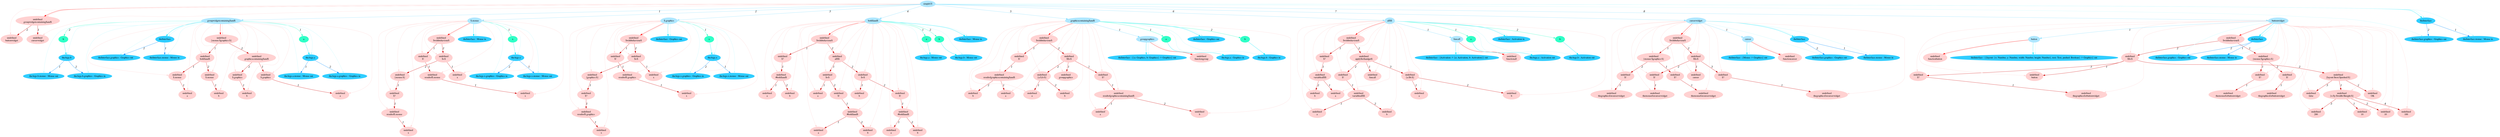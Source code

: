 digraph g{node_16589 [shape="ellipse", style="filled", color="#ffd1d1", fontname="Times", label="undefined
{mouse:$graphics:$}" ]
node_16591 [shape="ellipse", style="filled", color="#ffd1d1", fontname="Times", label="undefined
both$and$" ]
node_16593 [shape="ellipse", style="filled", color="#ffd1d1", fontname="Times", label="undefined
$.mouse" ]
node_16595 [shape="ellipse", style="filled", color="#ffd1d1", fontname="Times", label="undefined
a" ]
node_16598 [shape="ellipse", style="filled", color="#ffd1d1", fontname="Times", label="undefined
$.mouse" ]
node_16600 [shape="ellipse", style="filled", color="#ffd1d1", fontname="Times", label="undefined
b" ]
node_16605 [shape="ellipse", style="filled", color="#ffd1d1", fontname="Times", label="undefined
graphicscontaining$and$" ]
node_16607 [shape="ellipse", style="filled", color="#ffd1d1", fontname="Times", label="undefined
$.graphics" ]
node_16609 [shape="ellipse", style="filled", color="#ffd1d1", fontname="Times", label="undefined
a" ]
node_16612 [shape="ellipse", style="filled", color="#ffd1d1", fontname="Times", label="undefined
$.graphics" ]
node_16614 [shape="ellipse", style="filled", color="#ffd1d1", fontname="Times", label="undefined
b" ]
node_16637 [shape="ellipse", style="filled", color="#ffd1d1", fontname="Times", label="undefined
$withbehaviour$" ]
node_16639 [shape="ellipse", style="filled", color="#ffd1d1", fontname="Times", label="undefined
$!" ]
node_16641 [shape="ellipse", style="filled", color="#ffd1d1", fontname="Times", label="undefined
resultof$.mouse" ]
node_16643 [shape="ellipse", style="filled", color="#ffd1d1", fontname="Times", label="undefined
x" ]
node_16647 [shape="ellipse", style="filled", color="#ffd1d1", fontname="Times", label="undefined
$=$" ]
node_16649 [shape="ellipse", style="filled", color="#ffd1d1", fontname="Times", label="undefined
x" ]
node_16651 [shape="ellipse", style="filled", color="#ffd1d1", fontname="Times", label="undefined
{mouse:$}" ]
node_16653 [shape="ellipse", style="filled", color="#ffd1d1", fontname="Times", label="undefined
$?" ]
node_16655 [shape="ellipse", style="filled", color="#ffd1d1", fontname="Times", label="undefined
resultof$.mouse" ]
node_16657 [shape="ellipse", style="filled", color="#ffd1d1", fontname="Times", label="undefined
x" ]
node_16682 [shape="ellipse", style="filled", color="#ffd1d1", fontname="Times", label="undefined
$withbehaviour$" ]
node_16684 [shape="ellipse", style="filled", color="#ffd1d1", fontname="Times", label="undefined
$!" ]
node_16686 [shape="ellipse", style="filled", color="#ffd1d1", fontname="Times", label="undefined
resultof$.graphics" ]
node_16688 [shape="ellipse", style="filled", color="#ffd1d1", fontname="Times", label="undefined
x" ]
node_16692 [shape="ellipse", style="filled", color="#ffd1d1", fontname="Times", label="undefined
$=$" ]
node_16694 [shape="ellipse", style="filled", color="#ffd1d1", fontname="Times", label="undefined
x" ]
node_16696 [shape="ellipse", style="filled", color="#ffd1d1", fontname="Times", label="undefined
{graphics:$}" ]
node_16698 [shape="ellipse", style="filled", color="#ffd1d1", fontname="Times", label="undefined
$?" ]
node_16700 [shape="ellipse", style="filled", color="#ffd1d1", fontname="Times", label="undefined
resultof$.graphics" ]
node_16702 [shape="ellipse", style="filled", color="#ffd1d1", fontname="Times", label="undefined
x" ]
node_16726 [shape="ellipse", style="filled", color="#ffd1d1", fontname="Times", label="undefined
$withbehaviour$" ]
node_16728 [shape="ellipse", style="filled", color="#ffd1d1", fontname="Times", label="undefined
$?" ]
node_16730 [shape="ellipse", style="filled", color="#ffd1d1", fontname="Times", label="undefined
#both$and$" ]
node_16732 [shape="ellipse", style="filled", color="#ffd1d1", fontname="Times", label="undefined
a" ]
node_16734 [shape="ellipse", style="filled", color="#ffd1d1", fontname="Times", label="undefined
b" ]
node_16739 [shape="ellipse", style="filled", color="#ffd1d1", fontname="Times", label="undefined
all$$" ]
node_16741 [shape="ellipse", style="filled", color="#ffd1d1", fontname="Times", label="undefined
$=$" ]
node_16743 [shape="ellipse", style="filled", color="#ffd1d1", fontname="Times", label="undefined
a" ]
node_16745 [shape="ellipse", style="filled", color="#ffd1d1", fontname="Times", label="undefined
$!" ]
node_16747 [shape="ellipse", style="filled", color="#ffd1d1", fontname="Times", label="undefined
#both$and$" ]
node_16749 [shape="ellipse", style="filled", color="#ffd1d1", fontname="Times", label="undefined
a" ]
node_16751 [shape="ellipse", style="filled", color="#ffd1d1", fontname="Times", label="undefined
b" ]
node_16758 [shape="ellipse", style="filled", color="#ffd1d1", fontname="Times", label="undefined
$=$" ]
node_16760 [shape="ellipse", style="filled", color="#ffd1d1", fontname="Times", label="undefined
b" ]
node_16762 [shape="ellipse", style="filled", color="#ffd1d1", fontname="Times", label="undefined
$!" ]
node_16764 [shape="ellipse", style="filled", color="#ffd1d1", fontname="Times", label="undefined
#both$and$" ]
node_16766 [shape="ellipse", style="filled", color="#ffd1d1", fontname="Times", label="undefined
a" ]
node_16768 [shape="ellipse", style="filled", color="#ffd1d1", fontname="Times", label="undefined
b" ]
node_16785 [shape="ellipse", style="filled", color="#ffd1d1", fontname="Times", label="undefined
functiongroup" ]
node_16802 [shape="ellipse", style="filled", color="#ffd1d1", fontname="Times", label="undefined
$withbehaviour$" ]
node_16804 [shape="ellipse", style="filled", color="#ffd1d1", fontname="Times", label="undefined
$!" ]
node_16806 [shape="ellipse", style="filled", color="#ffd1d1", fontname="Times", label="undefined
resultofgraphicscontaining$and$" ]
node_16808 [shape="ellipse", style="filled", color="#ffd1d1", fontname="Times", label="undefined
a" ]
node_16810 [shape="ellipse", style="filled", color="#ffd1d1", fontname="Times", label="undefined
b" ]
node_16815 [shape="ellipse", style="filled", color="#ffd1d1", fontname="Times", label="undefined
$$=$" ]
node_16817 [shape="ellipse", style="filled", color="#ffd1d1", fontname="Times", label="undefined
groupgraphics" ]
node_16819 [shape="ellipse", style="filled", color="#ffd1d1", fontname="Times", label="undefined
{a:$,b:$}" ]
node_16821 [shape="ellipse", style="filled", color="#ffd1d1", fontname="Times", label="undefined
a" ]
node_16823 [shape="ellipse", style="filled", color="#ffd1d1", fontname="Times", label="undefined
b" ]
node_16827 [shape="ellipse", style="filled", color="#ffd1d1", fontname="Times", label="undefined
$?" ]
node_16829 [shape="ellipse", style="filled", color="#ffd1d1", fontname="Times", label="undefined
resultofgraphicscontaining$and$" ]
node_16831 [shape="ellipse", style="filled", color="#ffd1d1", fontname="Times", label="undefined
a" ]
node_16833 [shape="ellipse", style="filled", color="#ffd1d1", fontname="Times", label="undefined
b" ]
node_16849 [shape="ellipse", style="filled", color="#ffd1d1", fontname="Times", label="undefined
functionall" ]
node_16866 [shape="ellipse", style="filled", color="#ffd1d1", fontname="Times", label="undefined
$withbehaviour$" ]
node_16868 [shape="ellipse", style="filled", color="#ffd1d1", fontname="Times", label="undefined
$?" ]
node_16870 [shape="ellipse", style="filled", color="#ffd1d1", fontname="Times", label="undefined
variableall$$" ]
node_16872 [shape="ellipse", style="filled", color="#ffd1d1", fontname="Times", label="undefined
a" ]
node_16874 [shape="ellipse", style="filled", color="#ffd1d1", fontname="Times", label="undefined
b" ]
node_16879 [shape="ellipse", style="filled", color="#ffd1d1", fontname="Times", label="undefined
apply$to$andget$" ]
node_16881 [shape="ellipse", style="filled", color="#ffd1d1", fontname="Times", label="undefined
funcall" ]
node_16883 [shape="ellipse", style="filled", color="#ffd1d1", fontname="Times", label="undefined
$!" ]
node_16885 [shape="ellipse", style="filled", color="#ffd1d1", fontname="Times", label="undefined
variableall$$" ]
node_16887 [shape="ellipse", style="filled", color="#ffd1d1", fontname="Times", label="undefined
a" ]
node_16889 [shape="ellipse", style="filled", color="#ffd1d1", fontname="Times", label="undefined
b" ]
node_16894 [shape="ellipse", style="filled", color="#ffd1d1", fontname="Times", label="undefined
{a:$b:$}" ]
node_16896 [shape="ellipse", style="filled", color="#ffd1d1", fontname="Times", label="undefined
a" ]
node_16898 [shape="ellipse", style="filled", color="#ffd1d1", fontname="Times", label="undefined
b" ]
node_16913 [shape="ellipse", style="filled", color="#ffd1d1", fontname="Times", label="undefined
functioncursor" ]
node_16926 [shape="ellipse", style="filled", color="#ffd1d1", fontname="Times", label="undefined
$withbehaviour$" ]
node_16928 [shape="ellipse", style="filled", color="#ffd1d1", fontname="Times", label="undefined
{mouse:$graphics:$}" ]
node_16930 [shape="ellipse", style="filled", color="#ffd1d1", fontname="Times", label="undefined
$?" ]
node_16932 [shape="ellipse", style="filled", color="#ffd1d1", fontname="Times", label="undefined
themouseforcursorwidget" ]
node_16935 [shape="ellipse", style="filled", color="#ffd1d1", fontname="Times", label="undefined
$!" ]
node_16937 [shape="ellipse", style="filled", color="#ffd1d1", fontname="Times", label="undefined
thegraphicsforcursorwidget" ]
node_16942 [shape="ellipse", style="filled", color="#ffd1d1", fontname="Times", label="undefined
$$=$" ]
node_16944 [shape="ellipse", style="filled", color="#ffd1d1", fontname="Times", label="undefined
cursor" ]
node_16946 [shape="ellipse", style="filled", color="#ffd1d1", fontname="Times", label="undefined
$!" ]
node_16948 [shape="ellipse", style="filled", color="#ffd1d1", fontname="Times", label="undefined
themouseforcursorwidget" ]
node_16951 [shape="ellipse", style="filled", color="#ffd1d1", fontname="Times", label="undefined
$?" ]
node_16953 [shape="ellipse", style="filled", color="#ffd1d1", fontname="Times", label="undefined
thegraphicsforcursorwidget" ]
node_16967 [shape="ellipse", style="filled", color="#ffd1d1", fontname="Times", label="undefined
functionbutton" ]
node_16980 [shape="ellipse", style="filled", color="#ffd1d1", fontname="Times", label="undefined
$withbehaviour$" ]
node_16982 [shape="ellipse", style="filled", color="#ffd1d1", fontname="Times", label="undefined
{mouse:$graphics:$}" ]
node_16984 [shape="ellipse", style="filled", color="#ffd1d1", fontname="Times", label="undefined
$?" ]
node_16986 [shape="ellipse", style="filled", color="#ffd1d1", fontname="Times", label="undefined
themouseforbuttonwidget" ]
node_16989 [shape="ellipse", style="filled", color="#ffd1d1", fontname="Times", label="undefined
$!" ]
node_16991 [shape="ellipse", style="filled", color="#ffd1d1", fontname="Times", label="undefined
thegraphicsforbuttonwidget" ]
node_16996 [shape="ellipse", style="filled", color="#ffd1d1", fontname="Times", label="undefined
$$=$" ]
node_16998 [shape="ellipse", style="filled", color="#ffd1d1", fontname="Times", label="undefined
button" ]
node_17000 [shape="ellipse", style="filled", color="#ffd1d1", fontname="Times", label="undefined
{layout:$text:$pushed:$}" ]
node_17002 [shape="ellipse", style="filled", color="#ffd1d1", fontname="Times", label="undefined
{x:$y:$width:$height:$}" ]
node_17004 [shape="ellipse", style="filled", color="#ffd1d1", fontname="Times", label="undefined
10" ]
node_17006 [shape="ellipse", style="filled", color="#ffd1d1", fontname="Times", label="undefined
10" ]
node_17008 [shape="ellipse", style="filled", color="#ffd1d1", fontname="Times", label="undefined
200" ]
node_17010 [shape="ellipse", style="filled", color="#ffd1d1", fontname="Times", label="undefined
100" ]
node_17016 [shape="ellipse", style="filled", color="#ffd1d1", fontname="Times", label="undefined
OK" ]
node_17018 [shape="ellipse", style="filled", color="#ffd1d1", fontname="Times", label="undefined
false" ]
node_17023 [shape="ellipse", style="filled", color="#ffd1d1", fontname="Times", label="undefined
$?" ]
node_17025 [shape="ellipse", style="filled", color="#ffd1d1", fontname="Times", label="undefined
thegraphicsforbuttonwidget" ]
node_17051 [shape="ellipse", style="filled", color="#ffd1d1", fontname="Times", label="undefined
groupwidgetcontaining$and$" ]
node_17053 [shape="ellipse", style="filled", color="#ffd1d1", fontname="Times", label="undefined
cursorwidget" ]
node_17055 [shape="ellipse", style="filled", color="#ffd1d1", fontname="Times", label="undefined
buttonwidget" ]
node_16556 [shape="ellipse", style="filled", color="#afe7ff", fontname="Times", label="simpleUI" ]
node_16557 [shape="ellipse", style="filled", color="#afe7ff", fontname="Times", label="groupwidgetcontaining$and$" ]
node_16622 [shape="ellipse", style="filled", color="#afe7ff", fontname="Times", label="$.mouse" ]
node_16667 [shape="ellipse", style="filled", color="#afe7ff", fontname="Times", label="$.graphics" ]
node_16712 [shape="ellipse", style="filled", color="#afe7ff", fontname="Times", label="both$and$" ]
node_16780 [shape="ellipse", style="filled", color="#afe7ff", fontname="Times", label="graphicscontaining$and$" ]
node_16781 [shape="ellipse", style="filled", color="#afe7ff", fontname="Times", label="groupgraphics" ]
node_16844 [shape="ellipse", style="filled", color="#afe7ff", fontname="Times", label="all$$" ]
node_16845 [shape="ellipse", style="filled", color="#afe7ff", fontname="Times", label="funcall" ]
node_16908 [shape="ellipse", style="filled", color="#afe7ff", fontname="Times", label="cursorwidget" ]
node_16909 [shape="ellipse", style="filled", color="#afe7ff", fontname="Times", label="cursor" ]
node_16962 [shape="ellipse", style="filled", color="#afe7ff", fontname="Times", label="buttonwidget" ]
node_16963 [shape="ellipse", style="filled", color="#afe7ff", fontname="Times", label="button" ]
node_16558 [shape="ellipse", style="filled", color="#2fffc7", fontname="Times", label="a" ]
node_16568 [shape="ellipse", style="filled", color="#2fffc7", fontname="Times", label="b" ]
node_16623 [shape="ellipse", style="filled", color="#2fffc7", fontname="Times", label="x" ]
node_16668 [shape="ellipse", style="filled", color="#2fffc7", fontname="Times", label="x" ]
node_16713 [shape="ellipse", style="filled", color="#2fffc7", fontname="Times", label="a" ]
node_16717 [shape="ellipse", style="filled", color="#2fffc7", fontname="Times", label="b" ]
node_16789 [shape="ellipse", style="filled", color="#2fffc7", fontname="Times", label="a" ]
node_16793 [shape="ellipse", style="filled", color="#2fffc7", fontname="Times", label="b" ]
node_16853 [shape="ellipse", style="filled", color="#2fffc7", fontname="Times", label="a" ]
node_16857 [shape="ellipse", style="filled", color="#2fffc7", fontname="Times", label="b" ]
node_16559 [shape="ellipse", style="filled", color="#2fcdff", fontname="Times", label="theArgs.a" ]
node_16560 [shape="ellipse", style="filled", color="#2fcdff", fontname="Times", label="theArgs.a.mouse : Mouse out" ]
node_16562 [shape="ellipse", style="filled", color="#2fcdff", fontname="Times", label="theArgs.a.graphics : Graphics in" ]
node_16569 [shape="ellipse", style="filled", color="#2fcdff", fontname="Times", label="theArgs.b" ]
node_16570 [shape="ellipse", style="filled", color="#2fcdff", fontname="Times", label="theArgs.b.mouse : Mouse out" ]
node_16572 [shape="ellipse", style="filled", color="#2fcdff", fontname="Times", label="theArgs.b.graphics : Graphics in" ]
node_16580 [shape="ellipse", style="filled", color="#2fcdff", fontname="Times", label="theInterface" ]
node_16581 [shape="ellipse", style="filled", color="#2fcdff", fontname="Times", label="theInterface.mouse : Mouse in" ]
node_16583 [shape="ellipse", style="filled", color="#2fcdff", fontname="Times", label="theInterface.graphics : Graphics out" ]
node_16624 [shape="ellipse", style="filled", color="#2fcdff", fontname="Times", label="theArgs.x" ]
node_16625 [shape="ellipse", style="filled", color="#2fcdff", fontname="Times", label="theArgs.x.mouse : Mouse out" ]
node_16627 [shape="ellipse", style="filled", color="#2fcdff", fontname="Times", label="theArgs.x.graphics : Graphics in" ]
node_16634 [shape="ellipse", style="filled", color="#2fcdff", fontname="Times", label="theInterface : Mouse in" ]
node_16669 [shape="ellipse", style="filled", color="#2fcdff", fontname="Times", label="theArgs.x" ]
node_16670 [shape="ellipse", style="filled", color="#2fcdff", fontname="Times", label="theArgs.x.mouse : Mouse out" ]
node_16672 [shape="ellipse", style="filled", color="#2fcdff", fontname="Times", label="theArgs.x.graphics : Graphics in" ]
node_16679 [shape="ellipse", style="filled", color="#2fcdff", fontname="Times", label="theInterface : Graphics out" ]
node_16714 [shape="ellipse", style="filled", color="#2fcdff", fontname="Times", label="theArgs.a : Mouse out" ]
node_16718 [shape="ellipse", style="filled", color="#2fcdff", fontname="Times", label="theArgs.b : Mouse out" ]
node_16723 [shape="ellipse", style="filled", color="#2fcdff", fontname="Times", label="theInterface : Mouse in" ]
node_16782 [shape="ellipse", style="filled", color="#2fcdff", fontname="Times", label="theInterface : {{a: Graphics, b: Graphics} -> Graphics} out" ]
node_16790 [shape="ellipse", style="filled", color="#2fcdff", fontname="Times", label="theArgs.a : Graphics in" ]
node_16794 [shape="ellipse", style="filled", color="#2fcdff", fontname="Times", label="theArgs.b : Graphics in" ]
node_16799 [shape="ellipse", style="filled", color="#2fcdff", fontname="Times", label="theInterface : Graphics out" ]
node_16846 [shape="ellipse", style="filled", color="#2fcdff", fontname="Times", label="theInterface : {Activation -> {a: Activation, b: Activation}} out" ]
node_16854 [shape="ellipse", style="filled", color="#2fcdff", fontname="Times", label="theArgs.a : Activation out" ]
node_16858 [shape="ellipse", style="filled", color="#2fcdff", fontname="Times", label="theArgs.b : Activation out" ]
node_16863 [shape="ellipse", style="filled", color="#2fcdff", fontname="Times", label="theInterface : Activation in" ]
node_16910 [shape="ellipse", style="filled", color="#2fcdff", fontname="Times", label="theInterface : {Mouse -> Graphics} out" ]
node_16917 [shape="ellipse", style="filled", color="#2fcdff", fontname="Times", label="theInterface" ]
node_16918 [shape="ellipse", style="filled", color="#2fcdff", fontname="Times", label="theInterface.mouse : Mouse in" ]
node_16920 [shape="ellipse", style="filled", color="#2fcdff", fontname="Times", label="theInterface.graphics : Graphics out" ]
node_16964 [shape="ellipse", style="filled", color="#2fcdff", fontname="Times", label="theInterface : {{layout: {x: Number, y: Number, width: Number, height: Number}, text: Text, pushed: Boolean} -> Graphics} out" ]
node_16971 [shape="ellipse", style="filled", color="#2fcdff", fontname="Times", label="theInterface" ]
node_16972 [shape="ellipse", style="filled", color="#2fcdff", fontname="Times", label="theInterface.mouse : Mouse in" ]
node_16974 [shape="ellipse", style="filled", color="#2fcdff", fontname="Times", label="theInterface.graphics : Graphics out" ]
node_17042 [shape="ellipse", style="filled", color="#2fcdff", fontname="Times", label="theInterface" ]
node_17043 [shape="ellipse", style="filled", color="#2fcdff", fontname="Times", label="theInterface.mouse : Mouse in" ]
node_17045 [shape="ellipse", style="filled", color="#2fcdff", fontname="Times", label="theInterface.graphics : Graphics out" ]
node_16593 -> node_16595 [dir=forward, arrowHead=normal, fontname="Times-Italic", arrowsize=1, color="#d00000", label="1",  headlabel="", taillabel="" ]
node_16598 -> node_16600 [dir=forward, arrowHead=normal, fontname="Times-Italic", arrowsize=1, color="#d00000", label="1",  headlabel="", taillabel="" ]
node_16591 -> node_16593 [dir=forward, arrowHead=normal, fontname="Times-Italic", arrowsize=1, color="#d00000", label="1",  headlabel="", taillabel="" ]
node_16591 -> node_16598 [dir=forward, arrowHead=normal, fontname="Times-Italic", arrowsize=1, color="#d00000", label="2",  headlabel="", taillabel="" ]
node_16607 -> node_16609 [dir=forward, arrowHead=normal, fontname="Times-Italic", arrowsize=1, color="#d00000", label="1",  headlabel="", taillabel="" ]
node_16612 -> node_16614 [dir=forward, arrowHead=normal, fontname="Times-Italic", arrowsize=1, color="#d00000", label="1",  headlabel="", taillabel="" ]
node_16605 -> node_16607 [dir=forward, arrowHead=normal, fontname="Times-Italic", arrowsize=1, color="#d00000", label="1",  headlabel="", taillabel="" ]
node_16605 -> node_16612 [dir=forward, arrowHead=normal, fontname="Times-Italic", arrowsize=1, color="#d00000", label="2",  headlabel="", taillabel="" ]
node_16589 -> node_16591 [dir=forward, arrowHead=normal, fontname="Times-Italic", arrowsize=1, color="#d00000", label="1",  headlabel="", taillabel="" ]
node_16589 -> node_16605 [dir=forward, arrowHead=normal, fontname="Times-Italic", arrowsize=1, color="#d00000", label="2",  headlabel="", taillabel="" ]
node_16641 -> node_16643 [dir=forward, arrowHead=normal, fontname="Times-Italic", arrowsize=1, color="#d00000", label="1",  headlabel="", taillabel="" ]
node_16639 -> node_16641 [dir=forward, arrowHead=normal, fontname="Times-Italic", arrowsize=1, color="#d00000", label="1",  headlabel="", taillabel="" ]
node_16655 -> node_16657 [dir=forward, arrowHead=normal, fontname="Times-Italic", arrowsize=1, color="#d00000", label="1",  headlabel="", taillabel="" ]
node_16653 -> node_16655 [dir=forward, arrowHead=normal, fontname="Times-Italic", arrowsize=1, color="#d00000", label="1",  headlabel="", taillabel="" ]
node_16651 -> node_16653 [dir=forward, arrowHead=normal, fontname="Times-Italic", arrowsize=1, color="#d00000", label="1",  headlabel="", taillabel="" ]
node_16647 -> node_16649 [dir=forward, arrowHead=normal, fontname="Times-Italic", arrowsize=1, color="#d00000", label="1",  headlabel="", taillabel="" ]
node_16647 -> node_16651 [dir=forward, arrowHead=normal, fontname="Times-Italic", arrowsize=1, color="#d00000", label="2",  headlabel="", taillabel="" ]
node_16637 -> node_16639 [dir=forward, arrowHead=normal, fontname="Times-Italic", arrowsize=1, color="#d00000", label="1",  headlabel="", taillabel="" ]
node_16637 -> node_16647 [dir=forward, arrowHead=normal, fontname="Times-Italic", arrowsize=1, color="#d00000", label="2",  headlabel="", taillabel="" ]
node_16686 -> node_16688 [dir=forward, arrowHead=normal, fontname="Times-Italic", arrowsize=1, color="#d00000", label="1",  headlabel="", taillabel="" ]
node_16684 -> node_16686 [dir=forward, arrowHead=normal, fontname="Times-Italic", arrowsize=1, color="#d00000", label="1",  headlabel="", taillabel="" ]
node_16700 -> node_16702 [dir=forward, arrowHead=normal, fontname="Times-Italic", arrowsize=1, color="#d00000", label="1",  headlabel="", taillabel="" ]
node_16698 -> node_16700 [dir=forward, arrowHead=normal, fontname="Times-Italic", arrowsize=1, color="#d00000", label="1",  headlabel="", taillabel="" ]
node_16696 -> node_16698 [dir=forward, arrowHead=normal, fontname="Times-Italic", arrowsize=1, color="#d00000", label="1",  headlabel="", taillabel="" ]
node_16692 -> node_16694 [dir=forward, arrowHead=normal, fontname="Times-Italic", arrowsize=1, color="#d00000", label="1",  headlabel="", taillabel="" ]
node_16692 -> node_16696 [dir=forward, arrowHead=normal, fontname="Times-Italic", arrowsize=1, color="#d00000", label="2",  headlabel="", taillabel="" ]
node_16682 -> node_16684 [dir=forward, arrowHead=normal, fontname="Times-Italic", arrowsize=1, color="#d00000", label="1",  headlabel="", taillabel="" ]
node_16682 -> node_16692 [dir=forward, arrowHead=normal, fontname="Times-Italic", arrowsize=1, color="#d00000", label="2",  headlabel="", taillabel="" ]
node_16730 -> node_16732 [dir=forward, arrowHead=normal, fontname="Times-Italic", arrowsize=1, color="#d00000", label="1",  headlabel="", taillabel="" ]
node_16730 -> node_16734 [dir=forward, arrowHead=normal, fontname="Times-Italic", arrowsize=1, color="#d00000", label="2",  headlabel="", taillabel="" ]
node_16728 -> node_16730 [dir=forward, arrowHead=normal, fontname="Times-Italic", arrowsize=1, color="#d00000", label="1",  headlabel="", taillabel="" ]
node_16747 -> node_16749 [dir=forward, arrowHead=normal, fontname="Times-Italic", arrowsize=1, color="#d00000", label="1",  headlabel="", taillabel="" ]
node_16747 -> node_16751 [dir=forward, arrowHead=normal, fontname="Times-Italic", arrowsize=1, color="#d00000", label="2",  headlabel="", taillabel="" ]
node_16745 -> node_16747 [dir=forward, arrowHead=normal, fontname="Times-Italic", arrowsize=1, color="#d00000", label="1",  headlabel="", taillabel="" ]
node_16741 -> node_16743 [dir=forward, arrowHead=normal, fontname="Times-Italic", arrowsize=1, color="#d00000", label="1",  headlabel="", taillabel="" ]
node_16741 -> node_16745 [dir=forward, arrowHead=normal, fontname="Times-Italic", arrowsize=1, color="#d00000", label="2",  headlabel="", taillabel="" ]
node_16764 -> node_16766 [dir=forward, arrowHead=normal, fontname="Times-Italic", arrowsize=1, color="#d00000", label="1",  headlabel="", taillabel="" ]
node_16764 -> node_16768 [dir=forward, arrowHead=normal, fontname="Times-Italic", arrowsize=1, color="#d00000", label="2",  headlabel="", taillabel="" ]
node_16762 -> node_16764 [dir=forward, arrowHead=normal, fontname="Times-Italic", arrowsize=1, color="#d00000", label="1",  headlabel="", taillabel="" ]
node_16758 -> node_16760 [dir=forward, arrowHead=normal, fontname="Times-Italic", arrowsize=1, color="#d00000", label="1",  headlabel="", taillabel="" ]
node_16758 -> node_16762 [dir=forward, arrowHead=normal, fontname="Times-Italic", arrowsize=1, color="#d00000", label="2",  headlabel="", taillabel="" ]
node_16739 -> node_16741 [dir=forward, arrowHead=normal, fontname="Times-Italic", arrowsize=1, color="#d00000", label="1",  headlabel="", taillabel="" ]
node_16739 -> node_16758 [dir=forward, arrowHead=normal, fontname="Times-Italic", arrowsize=1, color="#d00000", label="2",  headlabel="", taillabel="" ]
node_16726 -> node_16728 [dir=forward, arrowHead=normal, fontname="Times-Italic", arrowsize=1, color="#d00000", label="1",  headlabel="", taillabel="" ]
node_16726 -> node_16739 [dir=forward, arrowHead=normal, fontname="Times-Italic", arrowsize=1, color="#d00000", label="2",  headlabel="", taillabel="" ]
node_16806 -> node_16808 [dir=forward, arrowHead=normal, fontname="Times-Italic", arrowsize=1, color="#d00000", label="1",  headlabel="", taillabel="" ]
node_16806 -> node_16810 [dir=forward, arrowHead=normal, fontname="Times-Italic", arrowsize=1, color="#d00000", label="2",  headlabel="", taillabel="" ]
node_16804 -> node_16806 [dir=forward, arrowHead=normal, fontname="Times-Italic", arrowsize=1, color="#d00000", label="1",  headlabel="", taillabel="" ]
node_16819 -> node_16821 [dir=forward, arrowHead=normal, fontname="Times-Italic", arrowsize=1, color="#d00000", label="1",  headlabel="", taillabel="" ]
node_16819 -> node_16823 [dir=forward, arrowHead=normal, fontname="Times-Italic", arrowsize=1, color="#d00000", label="2",  headlabel="", taillabel="" ]
node_16829 -> node_16831 [dir=forward, arrowHead=normal, fontname="Times-Italic", arrowsize=1, color="#d00000", label="1",  headlabel="", taillabel="" ]
node_16829 -> node_16833 [dir=forward, arrowHead=normal, fontname="Times-Italic", arrowsize=1, color="#d00000", label="2",  headlabel="", taillabel="" ]
node_16827 -> node_16829 [dir=forward, arrowHead=normal, fontname="Times-Italic", arrowsize=1, color="#d00000", label="1",  headlabel="", taillabel="" ]
node_16815 -> node_16817 [dir=forward, arrowHead=normal, fontname="Times-Italic", arrowsize=1, color="#d00000", label="1",  headlabel="", taillabel="" ]
node_16815 -> node_16819 [dir=forward, arrowHead=normal, fontname="Times-Italic", arrowsize=1, color="#d00000", label="2",  headlabel="", taillabel="" ]
node_16815 -> node_16827 [dir=forward, arrowHead=normal, fontname="Times-Italic", arrowsize=1, color="#d00000", label="3",  headlabel="", taillabel="" ]
node_16802 -> node_16804 [dir=forward, arrowHead=normal, fontname="Times-Italic", arrowsize=1, color="#d00000", label="1",  headlabel="", taillabel="" ]
node_16802 -> node_16815 [dir=forward, arrowHead=normal, fontname="Times-Italic", arrowsize=1, color="#d00000", label="2",  headlabel="", taillabel="" ]
node_16870 -> node_16872 [dir=forward, arrowHead=normal, fontname="Times-Italic", arrowsize=1, color="#d00000", label="1",  headlabel="", taillabel="" ]
node_16870 -> node_16874 [dir=forward, arrowHead=normal, fontname="Times-Italic", arrowsize=1, color="#d00000", label="2",  headlabel="", taillabel="" ]
node_16868 -> node_16870 [dir=forward, arrowHead=normal, fontname="Times-Italic", arrowsize=1, color="#d00000", label="1",  headlabel="", taillabel="" ]
node_16885 -> node_16887 [dir=forward, arrowHead=normal, fontname="Times-Italic", arrowsize=1, color="#d00000", label="1",  headlabel="", taillabel="" ]
node_16885 -> node_16889 [dir=forward, arrowHead=normal, fontname="Times-Italic", arrowsize=1, color="#d00000", label="2",  headlabel="", taillabel="" ]
node_16883 -> node_16885 [dir=forward, arrowHead=normal, fontname="Times-Italic", arrowsize=1, color="#d00000", label="1",  headlabel="", taillabel="" ]
node_16894 -> node_16896 [dir=forward, arrowHead=normal, fontname="Times-Italic", arrowsize=1, color="#d00000", label="1",  headlabel="", taillabel="" ]
node_16894 -> node_16898 [dir=forward, arrowHead=normal, fontname="Times-Italic", arrowsize=1, color="#d00000", label="2",  headlabel="", taillabel="" ]
node_16879 -> node_16881 [dir=forward, arrowHead=normal, fontname="Times-Italic", arrowsize=1, color="#d00000", label="1",  headlabel="", taillabel="" ]
node_16879 -> node_16883 [dir=forward, arrowHead=normal, fontname="Times-Italic", arrowsize=1, color="#d00000", label="2",  headlabel="", taillabel="" ]
node_16879 -> node_16894 [dir=forward, arrowHead=normal, fontname="Times-Italic", arrowsize=1, color="#d00000", label="3",  headlabel="", taillabel="" ]
node_16866 -> node_16868 [dir=forward, arrowHead=normal, fontname="Times-Italic", arrowsize=1, color="#d00000", label="1",  headlabel="", taillabel="" ]
node_16866 -> node_16879 [dir=forward, arrowHead=normal, fontname="Times-Italic", arrowsize=1, color="#d00000", label="2",  headlabel="", taillabel="" ]
node_16930 -> node_16932 [dir=forward, arrowHead=normal, fontname="Times-Italic", arrowsize=1, color="#d00000", label="1",  headlabel="", taillabel="" ]
node_16935 -> node_16937 [dir=forward, arrowHead=normal, fontname="Times-Italic", arrowsize=1, color="#d00000", label="1",  headlabel="", taillabel="" ]
node_16928 -> node_16930 [dir=forward, arrowHead=normal, fontname="Times-Italic", arrowsize=1, color="#d00000", label="1",  headlabel="", taillabel="" ]
node_16928 -> node_16935 [dir=forward, arrowHead=normal, fontname="Times-Italic", arrowsize=1, color="#d00000", label="2",  headlabel="", taillabel="" ]
node_16946 -> node_16948 [dir=forward, arrowHead=normal, fontname="Times-Italic", arrowsize=1, color="#d00000", label="1",  headlabel="", taillabel="" ]
node_16951 -> node_16953 [dir=forward, arrowHead=normal, fontname="Times-Italic", arrowsize=1, color="#d00000", label="1",  headlabel="", taillabel="" ]
node_16942 -> node_16944 [dir=forward, arrowHead=normal, fontname="Times-Italic", arrowsize=1, color="#d00000", label="1",  headlabel="", taillabel="" ]
node_16942 -> node_16946 [dir=forward, arrowHead=normal, fontname="Times-Italic", arrowsize=1, color="#d00000", label="2",  headlabel="", taillabel="" ]
node_16942 -> node_16951 [dir=forward, arrowHead=normal, fontname="Times-Italic", arrowsize=1, color="#d00000", label="3",  headlabel="", taillabel="" ]
node_16926 -> node_16928 [dir=forward, arrowHead=normal, fontname="Times-Italic", arrowsize=1, color="#d00000", label="1",  headlabel="", taillabel="" ]
node_16926 -> node_16942 [dir=forward, arrowHead=normal, fontname="Times-Italic", arrowsize=1, color="#d00000", label="2",  headlabel="", taillabel="" ]
node_16984 -> node_16986 [dir=forward, arrowHead=normal, fontname="Times-Italic", arrowsize=1, color="#d00000", label="1",  headlabel="", taillabel="" ]
node_16989 -> node_16991 [dir=forward, arrowHead=normal, fontname="Times-Italic", arrowsize=1, color="#d00000", label="1",  headlabel="", taillabel="" ]
node_16982 -> node_16984 [dir=forward, arrowHead=normal, fontname="Times-Italic", arrowsize=1, color="#d00000", label="1",  headlabel="", taillabel="" ]
node_16982 -> node_16989 [dir=forward, arrowHead=normal, fontname="Times-Italic", arrowsize=1, color="#d00000", label="2",  headlabel="", taillabel="" ]
node_17002 -> node_17004 [dir=forward, arrowHead=normal, fontname="Times-Italic", arrowsize=1, color="#d00000", label="1",  headlabel="", taillabel="" ]
node_17002 -> node_17006 [dir=forward, arrowHead=normal, fontname="Times-Italic", arrowsize=1, color="#d00000", label="2",  headlabel="", taillabel="" ]
node_17002 -> node_17008 [dir=forward, arrowHead=normal, fontname="Times-Italic", arrowsize=1, color="#d00000", label="3",  headlabel="", taillabel="" ]
node_17002 -> node_17010 [dir=forward, arrowHead=normal, fontname="Times-Italic", arrowsize=1, color="#d00000", label="4",  headlabel="", taillabel="" ]
node_17000 -> node_17002 [dir=forward, arrowHead=normal, fontname="Times-Italic", arrowsize=1, color="#d00000", label="1",  headlabel="", taillabel="" ]
node_17000 -> node_17016 [dir=forward, arrowHead=normal, fontname="Times-Italic", arrowsize=1, color="#d00000", label="2",  headlabel="", taillabel="" ]
node_17000 -> node_17018 [dir=forward, arrowHead=normal, fontname="Times-Italic", arrowsize=1, color="#d00000", label="3",  headlabel="", taillabel="" ]
node_17023 -> node_17025 [dir=forward, arrowHead=normal, fontname="Times-Italic", arrowsize=1, color="#d00000", label="1",  headlabel="", taillabel="" ]
node_16996 -> node_16998 [dir=forward, arrowHead=normal, fontname="Times-Italic", arrowsize=1, color="#d00000", label="1",  headlabel="", taillabel="" ]
node_16996 -> node_17000 [dir=forward, arrowHead=normal, fontname="Times-Italic", arrowsize=1, color="#d00000", label="2",  headlabel="", taillabel="" ]
node_16996 -> node_17023 [dir=forward, arrowHead=normal, fontname="Times-Italic", arrowsize=1, color="#d00000", label="3",  headlabel="", taillabel="" ]
node_16980 -> node_16982 [dir=forward, arrowHead=normal, fontname="Times-Italic", arrowsize=1, color="#d00000", label="1",  headlabel="", taillabel="" ]
node_16980 -> node_16996 [dir=forward, arrowHead=normal, fontname="Times-Italic", arrowsize=1, color="#d00000", label="2",  headlabel="", taillabel="" ]
node_17051 -> node_17053 [dir=forward, arrowHead=normal, fontname="Times-Italic", arrowsize=1, color="#d00000", label="1",  headlabel="", taillabel="" ]
node_17051 -> node_17055 [dir=forward, arrowHead=normal, fontname="Times-Italic", arrowsize=1, color="#d00000", label="2",  headlabel="", taillabel="" ]
node_16557 -> node_16589 [dir=forward, arrowHead=normal, fontname="Times-Italic", arrowsize=1, color="#ff0000", label="",  headlabel="", taillabel="" ]
node_16622 -> node_16637 [dir=forward, arrowHead=normal, fontname="Times-Italic", arrowsize=1, color="#ff0000", label="",  headlabel="", taillabel="" ]
node_16667 -> node_16682 [dir=forward, arrowHead=normal, fontname="Times-Italic", arrowsize=1, color="#ff0000", label="",  headlabel="", taillabel="" ]
node_16712 -> node_16726 [dir=forward, arrowHead=normal, fontname="Times-Italic", arrowsize=1, color="#ff0000", label="",  headlabel="", taillabel="" ]
node_16781 -> node_16785 [dir=forward, arrowHead=normal, fontname="Times-Italic", arrowsize=1, color="#ff0000", label="",  headlabel="", taillabel="" ]
node_16780 -> node_16802 [dir=forward, arrowHead=normal, fontname="Times-Italic", arrowsize=1, color="#ff0000", label="",  headlabel="", taillabel="" ]
node_16845 -> node_16849 [dir=forward, arrowHead=normal, fontname="Times-Italic", arrowsize=1, color="#ff0000", label="",  headlabel="", taillabel="" ]
node_16844 -> node_16866 [dir=forward, arrowHead=normal, fontname="Times-Italic", arrowsize=1, color="#ff0000", label="",  headlabel="", taillabel="" ]
node_16909 -> node_16913 [dir=forward, arrowHead=normal, fontname="Times-Italic", arrowsize=1, color="#ff0000", label="",  headlabel="", taillabel="" ]
node_16908 -> node_16926 [dir=forward, arrowHead=normal, fontname="Times-Italic", arrowsize=1, color="#ff0000", label="",  headlabel="", taillabel="" ]
node_16963 -> node_16967 [dir=forward, arrowHead=normal, fontname="Times-Italic", arrowsize=1, color="#ff0000", label="",  headlabel="", taillabel="" ]
node_16962 -> node_16980 [dir=forward, arrowHead=normal, fontname="Times-Italic", arrowsize=1, color="#ff0000", label="",  headlabel="", taillabel="" ]
node_16556 -> node_17051 [dir=forward, arrowHead=normal, fontname="Times-Italic", arrowsize=1, color="#ff0000", label="",  headlabel="", taillabel="" ]
node_16557 -> node_16589 [dir=forward, arrowHead=normal, fontname="Times-Italic", arrowsize=1, color="#ffd5d5", label="",  headlabel="", taillabel="" ]
node_16557 -> node_16591 [dir=forward, arrowHead=normal, fontname="Times-Italic", arrowsize=1, color="#ffd5d5", label="",  headlabel="", taillabel="" ]
node_16557 -> node_16593 [dir=forward, arrowHead=normal, fontname="Times-Italic", arrowsize=1, color="#ffd5d5", label="",  headlabel="", taillabel="" ]
node_16557 -> node_16595 [dir=forward, arrowHead=normal, fontname="Times-Italic", arrowsize=1, color="#ffd5d5", label="",  headlabel="", taillabel="" ]
node_16557 -> node_16598 [dir=forward, arrowHead=normal, fontname="Times-Italic", arrowsize=1, color="#ffd5d5", label="",  headlabel="", taillabel="" ]
node_16557 -> node_16600 [dir=forward, arrowHead=normal, fontname="Times-Italic", arrowsize=1, color="#ffd5d5", label="",  headlabel="", taillabel="" ]
node_16557 -> node_16605 [dir=forward, arrowHead=normal, fontname="Times-Italic", arrowsize=1, color="#ffd5d5", label="",  headlabel="", taillabel="" ]
node_16557 -> node_16607 [dir=forward, arrowHead=normal, fontname="Times-Italic", arrowsize=1, color="#ffd5d5", label="",  headlabel="", taillabel="" ]
node_16557 -> node_16609 [dir=forward, arrowHead=normal, fontname="Times-Italic", arrowsize=1, color="#ffd5d5", label="",  headlabel="", taillabel="" ]
node_16557 -> node_16612 [dir=forward, arrowHead=normal, fontname="Times-Italic", arrowsize=1, color="#ffd5d5", label="",  headlabel="", taillabel="" ]
node_16557 -> node_16614 [dir=forward, arrowHead=normal, fontname="Times-Italic", arrowsize=1, color="#ffd5d5", label="",  headlabel="", taillabel="" ]
node_16622 -> node_16637 [dir=forward, arrowHead=normal, fontname="Times-Italic", arrowsize=1, color="#ffd5d5", label="",  headlabel="", taillabel="" ]
node_16622 -> node_16639 [dir=forward, arrowHead=normal, fontname="Times-Italic", arrowsize=1, color="#ffd5d5", label="",  headlabel="", taillabel="" ]
node_16622 -> node_16641 [dir=forward, arrowHead=normal, fontname="Times-Italic", arrowsize=1, color="#ffd5d5", label="",  headlabel="", taillabel="" ]
node_16622 -> node_16643 [dir=forward, arrowHead=normal, fontname="Times-Italic", arrowsize=1, color="#ffd5d5", label="",  headlabel="", taillabel="" ]
node_16622 -> node_16647 [dir=forward, arrowHead=normal, fontname="Times-Italic", arrowsize=1, color="#ffd5d5", label="",  headlabel="", taillabel="" ]
node_16622 -> node_16649 [dir=forward, arrowHead=normal, fontname="Times-Italic", arrowsize=1, color="#ffd5d5", label="",  headlabel="", taillabel="" ]
node_16622 -> node_16651 [dir=forward, arrowHead=normal, fontname="Times-Italic", arrowsize=1, color="#ffd5d5", label="",  headlabel="", taillabel="" ]
node_16622 -> node_16653 [dir=forward, arrowHead=normal, fontname="Times-Italic", arrowsize=1, color="#ffd5d5", label="",  headlabel="", taillabel="" ]
node_16622 -> node_16655 [dir=forward, arrowHead=normal, fontname="Times-Italic", arrowsize=1, color="#ffd5d5", label="",  headlabel="", taillabel="" ]
node_16622 -> node_16657 [dir=forward, arrowHead=normal, fontname="Times-Italic", arrowsize=1, color="#ffd5d5", label="",  headlabel="", taillabel="" ]
node_16667 -> node_16682 [dir=forward, arrowHead=normal, fontname="Times-Italic", arrowsize=1, color="#ffd5d5", label="",  headlabel="", taillabel="" ]
node_16667 -> node_16684 [dir=forward, arrowHead=normal, fontname="Times-Italic", arrowsize=1, color="#ffd5d5", label="",  headlabel="", taillabel="" ]
node_16667 -> node_16686 [dir=forward, arrowHead=normal, fontname="Times-Italic", arrowsize=1, color="#ffd5d5", label="",  headlabel="", taillabel="" ]
node_16667 -> node_16688 [dir=forward, arrowHead=normal, fontname="Times-Italic", arrowsize=1, color="#ffd5d5", label="",  headlabel="", taillabel="" ]
node_16667 -> node_16692 [dir=forward, arrowHead=normal, fontname="Times-Italic", arrowsize=1, color="#ffd5d5", label="",  headlabel="", taillabel="" ]
node_16667 -> node_16694 [dir=forward, arrowHead=normal, fontname="Times-Italic", arrowsize=1, color="#ffd5d5", label="",  headlabel="", taillabel="" ]
node_16667 -> node_16696 [dir=forward, arrowHead=normal, fontname="Times-Italic", arrowsize=1, color="#ffd5d5", label="",  headlabel="", taillabel="" ]
node_16667 -> node_16698 [dir=forward, arrowHead=normal, fontname="Times-Italic", arrowsize=1, color="#ffd5d5", label="",  headlabel="", taillabel="" ]
node_16667 -> node_16700 [dir=forward, arrowHead=normal, fontname="Times-Italic", arrowsize=1, color="#ffd5d5", label="",  headlabel="", taillabel="" ]
node_16667 -> node_16702 [dir=forward, arrowHead=normal, fontname="Times-Italic", arrowsize=1, color="#ffd5d5", label="",  headlabel="", taillabel="" ]
node_16712 -> node_16726 [dir=forward, arrowHead=normal, fontname="Times-Italic", arrowsize=1, color="#ffd5d5", label="",  headlabel="", taillabel="" ]
node_16712 -> node_16728 [dir=forward, arrowHead=normal, fontname="Times-Italic", arrowsize=1, color="#ffd5d5", label="",  headlabel="", taillabel="" ]
node_16712 -> node_16730 [dir=forward, arrowHead=normal, fontname="Times-Italic", arrowsize=1, color="#ffd5d5", label="",  headlabel="", taillabel="" ]
node_16712 -> node_16732 [dir=forward, arrowHead=normal, fontname="Times-Italic", arrowsize=1, color="#ffd5d5", label="",  headlabel="", taillabel="" ]
node_16712 -> node_16734 [dir=forward, arrowHead=normal, fontname="Times-Italic", arrowsize=1, color="#ffd5d5", label="",  headlabel="", taillabel="" ]
node_16712 -> node_16739 [dir=forward, arrowHead=normal, fontname="Times-Italic", arrowsize=1, color="#ffd5d5", label="",  headlabel="", taillabel="" ]
node_16712 -> node_16741 [dir=forward, arrowHead=normal, fontname="Times-Italic", arrowsize=1, color="#ffd5d5", label="",  headlabel="", taillabel="" ]
node_16712 -> node_16743 [dir=forward, arrowHead=normal, fontname="Times-Italic", arrowsize=1, color="#ffd5d5", label="",  headlabel="", taillabel="" ]
node_16712 -> node_16745 [dir=forward, arrowHead=normal, fontname="Times-Italic", arrowsize=1, color="#ffd5d5", label="",  headlabel="", taillabel="" ]
node_16712 -> node_16747 [dir=forward, arrowHead=normal, fontname="Times-Italic", arrowsize=1, color="#ffd5d5", label="",  headlabel="", taillabel="" ]
node_16712 -> node_16749 [dir=forward, arrowHead=normal, fontname="Times-Italic", arrowsize=1, color="#ffd5d5", label="",  headlabel="", taillabel="" ]
node_16712 -> node_16751 [dir=forward, arrowHead=normal, fontname="Times-Italic", arrowsize=1, color="#ffd5d5", label="",  headlabel="", taillabel="" ]
node_16712 -> node_16758 [dir=forward, arrowHead=normal, fontname="Times-Italic", arrowsize=1, color="#ffd5d5", label="",  headlabel="", taillabel="" ]
node_16712 -> node_16760 [dir=forward, arrowHead=normal, fontname="Times-Italic", arrowsize=1, color="#ffd5d5", label="",  headlabel="", taillabel="" ]
node_16712 -> node_16762 [dir=forward, arrowHead=normal, fontname="Times-Italic", arrowsize=1, color="#ffd5d5", label="",  headlabel="", taillabel="" ]
node_16712 -> node_16764 [dir=forward, arrowHead=normal, fontname="Times-Italic", arrowsize=1, color="#ffd5d5", label="",  headlabel="", taillabel="" ]
node_16712 -> node_16766 [dir=forward, arrowHead=normal, fontname="Times-Italic", arrowsize=1, color="#ffd5d5", label="",  headlabel="", taillabel="" ]
node_16712 -> node_16768 [dir=forward, arrowHead=normal, fontname="Times-Italic", arrowsize=1, color="#ffd5d5", label="",  headlabel="", taillabel="" ]
node_16781 -> node_16785 [dir=forward, arrowHead=normal, fontname="Times-Italic", arrowsize=1, color="#ffd5d5", label="",  headlabel="", taillabel="" ]
node_16780 -> node_16802 [dir=forward, arrowHead=normal, fontname="Times-Italic", arrowsize=1, color="#ffd5d5", label="",  headlabel="", taillabel="" ]
node_16780 -> node_16804 [dir=forward, arrowHead=normal, fontname="Times-Italic", arrowsize=1, color="#ffd5d5", label="",  headlabel="", taillabel="" ]
node_16780 -> node_16806 [dir=forward, arrowHead=normal, fontname="Times-Italic", arrowsize=1, color="#ffd5d5", label="",  headlabel="", taillabel="" ]
node_16780 -> node_16808 [dir=forward, arrowHead=normal, fontname="Times-Italic", arrowsize=1, color="#ffd5d5", label="",  headlabel="", taillabel="" ]
node_16780 -> node_16810 [dir=forward, arrowHead=normal, fontname="Times-Italic", arrowsize=1, color="#ffd5d5", label="",  headlabel="", taillabel="" ]
node_16780 -> node_16815 [dir=forward, arrowHead=normal, fontname="Times-Italic", arrowsize=1, color="#ffd5d5", label="",  headlabel="", taillabel="" ]
node_16780 -> node_16817 [dir=forward, arrowHead=normal, fontname="Times-Italic", arrowsize=1, color="#ffd5d5", label="",  headlabel="", taillabel="" ]
node_16780 -> node_16819 [dir=forward, arrowHead=normal, fontname="Times-Italic", arrowsize=1, color="#ffd5d5", label="",  headlabel="", taillabel="" ]
node_16780 -> node_16821 [dir=forward, arrowHead=normal, fontname="Times-Italic", arrowsize=1, color="#ffd5d5", label="",  headlabel="", taillabel="" ]
node_16780 -> node_16823 [dir=forward, arrowHead=normal, fontname="Times-Italic", arrowsize=1, color="#ffd5d5", label="",  headlabel="", taillabel="" ]
node_16780 -> node_16827 [dir=forward, arrowHead=normal, fontname="Times-Italic", arrowsize=1, color="#ffd5d5", label="",  headlabel="", taillabel="" ]
node_16780 -> node_16829 [dir=forward, arrowHead=normal, fontname="Times-Italic", arrowsize=1, color="#ffd5d5", label="",  headlabel="", taillabel="" ]
node_16780 -> node_16831 [dir=forward, arrowHead=normal, fontname="Times-Italic", arrowsize=1, color="#ffd5d5", label="",  headlabel="", taillabel="" ]
node_16780 -> node_16833 [dir=forward, arrowHead=normal, fontname="Times-Italic", arrowsize=1, color="#ffd5d5", label="",  headlabel="", taillabel="" ]
node_16845 -> node_16849 [dir=forward, arrowHead=normal, fontname="Times-Italic", arrowsize=1, color="#ffd5d5", label="",  headlabel="", taillabel="" ]
node_16844 -> node_16866 [dir=forward, arrowHead=normal, fontname="Times-Italic", arrowsize=1, color="#ffd5d5", label="",  headlabel="", taillabel="" ]
node_16844 -> node_16868 [dir=forward, arrowHead=normal, fontname="Times-Italic", arrowsize=1, color="#ffd5d5", label="",  headlabel="", taillabel="" ]
node_16844 -> node_16870 [dir=forward, arrowHead=normal, fontname="Times-Italic", arrowsize=1, color="#ffd5d5", label="",  headlabel="", taillabel="" ]
node_16844 -> node_16872 [dir=forward, arrowHead=normal, fontname="Times-Italic", arrowsize=1, color="#ffd5d5", label="",  headlabel="", taillabel="" ]
node_16844 -> node_16874 [dir=forward, arrowHead=normal, fontname="Times-Italic", arrowsize=1, color="#ffd5d5", label="",  headlabel="", taillabel="" ]
node_16844 -> node_16879 [dir=forward, arrowHead=normal, fontname="Times-Italic", arrowsize=1, color="#ffd5d5", label="",  headlabel="", taillabel="" ]
node_16844 -> node_16881 [dir=forward, arrowHead=normal, fontname="Times-Italic", arrowsize=1, color="#ffd5d5", label="",  headlabel="", taillabel="" ]
node_16844 -> node_16883 [dir=forward, arrowHead=normal, fontname="Times-Italic", arrowsize=1, color="#ffd5d5", label="",  headlabel="", taillabel="" ]
node_16844 -> node_16885 [dir=forward, arrowHead=normal, fontname="Times-Italic", arrowsize=1, color="#ffd5d5", label="",  headlabel="", taillabel="" ]
node_16844 -> node_16887 [dir=forward, arrowHead=normal, fontname="Times-Italic", arrowsize=1, color="#ffd5d5", label="",  headlabel="", taillabel="" ]
node_16844 -> node_16889 [dir=forward, arrowHead=normal, fontname="Times-Italic", arrowsize=1, color="#ffd5d5", label="",  headlabel="", taillabel="" ]
node_16844 -> node_16894 [dir=forward, arrowHead=normal, fontname="Times-Italic", arrowsize=1, color="#ffd5d5", label="",  headlabel="", taillabel="" ]
node_16844 -> node_16896 [dir=forward, arrowHead=normal, fontname="Times-Italic", arrowsize=1, color="#ffd5d5", label="",  headlabel="", taillabel="" ]
node_16844 -> node_16898 [dir=forward, arrowHead=normal, fontname="Times-Italic", arrowsize=1, color="#ffd5d5", label="",  headlabel="", taillabel="" ]
node_16909 -> node_16913 [dir=forward, arrowHead=normal, fontname="Times-Italic", arrowsize=1, color="#ffd5d5", label="",  headlabel="", taillabel="" ]
node_16908 -> node_16926 [dir=forward, arrowHead=normal, fontname="Times-Italic", arrowsize=1, color="#ffd5d5", label="",  headlabel="", taillabel="" ]
node_16908 -> node_16928 [dir=forward, arrowHead=normal, fontname="Times-Italic", arrowsize=1, color="#ffd5d5", label="",  headlabel="", taillabel="" ]
node_16908 -> node_16930 [dir=forward, arrowHead=normal, fontname="Times-Italic", arrowsize=1, color="#ffd5d5", label="",  headlabel="", taillabel="" ]
node_16908 -> node_16932 [dir=forward, arrowHead=normal, fontname="Times-Italic", arrowsize=1, color="#ffd5d5", label="",  headlabel="", taillabel="" ]
node_16908 -> node_16935 [dir=forward, arrowHead=normal, fontname="Times-Italic", arrowsize=1, color="#ffd5d5", label="",  headlabel="", taillabel="" ]
node_16908 -> node_16937 [dir=forward, arrowHead=normal, fontname="Times-Italic", arrowsize=1, color="#ffd5d5", label="",  headlabel="", taillabel="" ]
node_16908 -> node_16942 [dir=forward, arrowHead=normal, fontname="Times-Italic", arrowsize=1, color="#ffd5d5", label="",  headlabel="", taillabel="" ]
node_16908 -> node_16944 [dir=forward, arrowHead=normal, fontname="Times-Italic", arrowsize=1, color="#ffd5d5", label="",  headlabel="", taillabel="" ]
node_16908 -> node_16946 [dir=forward, arrowHead=normal, fontname="Times-Italic", arrowsize=1, color="#ffd5d5", label="",  headlabel="", taillabel="" ]
node_16908 -> node_16948 [dir=forward, arrowHead=normal, fontname="Times-Italic", arrowsize=1, color="#ffd5d5", label="",  headlabel="", taillabel="" ]
node_16908 -> node_16951 [dir=forward, arrowHead=normal, fontname="Times-Italic", arrowsize=1, color="#ffd5d5", label="",  headlabel="", taillabel="" ]
node_16908 -> node_16953 [dir=forward, arrowHead=normal, fontname="Times-Italic", arrowsize=1, color="#ffd5d5", label="",  headlabel="", taillabel="" ]
node_16963 -> node_16967 [dir=forward, arrowHead=normal, fontname="Times-Italic", arrowsize=1, color="#ffd5d5", label="",  headlabel="", taillabel="" ]
node_16962 -> node_16980 [dir=forward, arrowHead=normal, fontname="Times-Italic", arrowsize=1, color="#ffd5d5", label="",  headlabel="", taillabel="" ]
node_16962 -> node_16982 [dir=forward, arrowHead=normal, fontname="Times-Italic", arrowsize=1, color="#ffd5d5", label="",  headlabel="", taillabel="" ]
node_16962 -> node_16984 [dir=forward, arrowHead=normal, fontname="Times-Italic", arrowsize=1, color="#ffd5d5", label="",  headlabel="", taillabel="" ]
node_16962 -> node_16986 [dir=forward, arrowHead=normal, fontname="Times-Italic", arrowsize=1, color="#ffd5d5", label="",  headlabel="", taillabel="" ]
node_16962 -> node_16989 [dir=forward, arrowHead=normal, fontname="Times-Italic", arrowsize=1, color="#ffd5d5", label="",  headlabel="", taillabel="" ]
node_16962 -> node_16991 [dir=forward, arrowHead=normal, fontname="Times-Italic", arrowsize=1, color="#ffd5d5", label="",  headlabel="", taillabel="" ]
node_16962 -> node_16996 [dir=forward, arrowHead=normal, fontname="Times-Italic", arrowsize=1, color="#ffd5d5", label="",  headlabel="", taillabel="" ]
node_16962 -> node_16998 [dir=forward, arrowHead=normal, fontname="Times-Italic", arrowsize=1, color="#ffd5d5", label="",  headlabel="", taillabel="" ]
node_16962 -> node_17000 [dir=forward, arrowHead=normal, fontname="Times-Italic", arrowsize=1, color="#ffd5d5", label="",  headlabel="", taillabel="" ]
node_16962 -> node_17002 [dir=forward, arrowHead=normal, fontname="Times-Italic", arrowsize=1, color="#ffd5d5", label="",  headlabel="", taillabel="" ]
node_16962 -> node_17004 [dir=forward, arrowHead=normal, fontname="Times-Italic", arrowsize=1, color="#ffd5d5", label="",  headlabel="", taillabel="" ]
node_16962 -> node_17006 [dir=forward, arrowHead=normal, fontname="Times-Italic", arrowsize=1, color="#ffd5d5", label="",  headlabel="", taillabel="" ]
node_16962 -> node_17008 [dir=forward, arrowHead=normal, fontname="Times-Italic", arrowsize=1, color="#ffd5d5", label="",  headlabel="", taillabel="" ]
node_16962 -> node_17010 [dir=forward, arrowHead=normal, fontname="Times-Italic", arrowsize=1, color="#ffd5d5", label="",  headlabel="", taillabel="" ]
node_16962 -> node_17016 [dir=forward, arrowHead=normal, fontname="Times-Italic", arrowsize=1, color="#ffd5d5", label="",  headlabel="", taillabel="" ]
node_16962 -> node_17018 [dir=forward, arrowHead=normal, fontname="Times-Italic", arrowsize=1, color="#ffd5d5", label="",  headlabel="", taillabel="" ]
node_16962 -> node_17023 [dir=forward, arrowHead=normal, fontname="Times-Italic", arrowsize=1, color="#ffd5d5", label="",  headlabel="", taillabel="" ]
node_16962 -> node_17025 [dir=forward, arrowHead=normal, fontname="Times-Italic", arrowsize=1, color="#ffd5d5", label="",  headlabel="", taillabel="" ]
node_16556 -> node_17051 [dir=forward, arrowHead=normal, fontname="Times-Italic", arrowsize=1, color="#ffd5d5", label="",  headlabel="", taillabel="" ]
node_16556 -> node_17053 [dir=forward, arrowHead=normal, fontname="Times-Italic", arrowsize=1, color="#ffd5d5", label="",  headlabel="", taillabel="" ]
node_16556 -> node_17055 [dir=forward, arrowHead=normal, fontname="Times-Italic", arrowsize=1, color="#ffd5d5", label="",  headlabel="", taillabel="" ]
node_16557 -> node_16558 [dir=forward, arrowHead=normal, fontname="Times-Italic", arrowsize=1, color="#2fffc7", label="1",  headlabel="", taillabel="" ]
node_16557 -> node_16568 [dir=forward, arrowHead=normal, fontname="Times-Italic", arrowsize=1, color="#2fffc7", label="2",  headlabel="", taillabel="" ]
node_16622 -> node_16623 [dir=forward, arrowHead=normal, fontname="Times-Italic", arrowsize=1, color="#2fffc7", label="1",  headlabel="", taillabel="" ]
node_16667 -> node_16668 [dir=forward, arrowHead=normal, fontname="Times-Italic", arrowsize=1, color="#2fffc7", label="1",  headlabel="", taillabel="" ]
node_16712 -> node_16713 [dir=forward, arrowHead=normal, fontname="Times-Italic", arrowsize=1, color="#2fffc7", label="1",  headlabel="", taillabel="" ]
node_16712 -> node_16717 [dir=forward, arrowHead=normal, fontname="Times-Italic", arrowsize=1, color="#2fffc7", label="2",  headlabel="", taillabel="" ]
node_16780 -> node_16789 [dir=forward, arrowHead=normal, fontname="Times-Italic", arrowsize=1, color="#2fffc7", label="1",  headlabel="", taillabel="" ]
node_16780 -> node_16793 [dir=forward, arrowHead=normal, fontname="Times-Italic", arrowsize=1, color="#2fffc7", label="2",  headlabel="", taillabel="" ]
node_16844 -> node_16853 [dir=forward, arrowHead=normal, fontname="Times-Italic", arrowsize=1, color="#2fffc7", label="1",  headlabel="", taillabel="" ]
node_16844 -> node_16857 [dir=forward, arrowHead=normal, fontname="Times-Italic", arrowsize=1, color="#2fffc7", label="2",  headlabel="", taillabel="" ]
node_16558 -> node_16559 [dir=forward, arrowHead=normal, fontname="Times-Italic", arrowsize=1, color="#00e8ff", label="",  headlabel="", taillabel="" ]
node_16568 -> node_16569 [dir=forward, arrowHead=normal, fontname="Times-Italic", arrowsize=1, color="#00e8ff", label="",  headlabel="", taillabel="" ]
node_16623 -> node_16624 [dir=forward, arrowHead=normal, fontname="Times-Italic", arrowsize=1, color="#00e8ff", label="",  headlabel="", taillabel="" ]
node_16668 -> node_16669 [dir=forward, arrowHead=normal, fontname="Times-Italic", arrowsize=1, color="#00e8ff", label="",  headlabel="", taillabel="" ]
node_16713 -> node_16714 [dir=forward, arrowHead=normal, fontname="Times-Italic", arrowsize=1, color="#00e8ff", label="",  headlabel="", taillabel="" ]
node_16717 -> node_16718 [dir=forward, arrowHead=normal, fontname="Times-Italic", arrowsize=1, color="#00e8ff", label="",  headlabel="", taillabel="" ]
node_16789 -> node_16790 [dir=forward, arrowHead=normal, fontname="Times-Italic", arrowsize=1, color="#00e8ff", label="",  headlabel="", taillabel="" ]
node_16793 -> node_16794 [dir=forward, arrowHead=normal, fontname="Times-Italic", arrowsize=1, color="#00e8ff", label="",  headlabel="", taillabel="" ]
node_16853 -> node_16854 [dir=forward, arrowHead=normal, fontname="Times-Italic", arrowsize=1, color="#00e8ff", label="",  headlabel="", taillabel="" ]
node_16857 -> node_16858 [dir=forward, arrowHead=normal, fontname="Times-Italic", arrowsize=1, color="#00e8ff", label="",  headlabel="", taillabel="" ]
node_16557 -> node_16580 [dir=forward, arrowHead=normal, fontname="Times-Italic", arrowsize=1, color="#00e8ff", label="",  headlabel="", taillabel="" ]
node_16622 -> node_16634 [dir=forward, arrowHead=normal, fontname="Times-Italic", arrowsize=1, color="#00e8ff", label="",  headlabel="", taillabel="" ]
node_16667 -> node_16679 [dir=forward, arrowHead=normal, fontname="Times-Italic", arrowsize=1, color="#00e8ff", label="",  headlabel="", taillabel="" ]
node_16712 -> node_16723 [dir=forward, arrowHead=normal, fontname="Times-Italic", arrowsize=1, color="#00e8ff", label="",  headlabel="", taillabel="" ]
node_16781 -> node_16782 [dir=forward, arrowHead=normal, fontname="Times-Italic", arrowsize=1, color="#00e8ff", label="",  headlabel="", taillabel="" ]
node_16780 -> node_16799 [dir=forward, arrowHead=normal, fontname="Times-Italic", arrowsize=1, color="#00e8ff", label="",  headlabel="", taillabel="" ]
node_16845 -> node_16846 [dir=forward, arrowHead=normal, fontname="Times-Italic", arrowsize=1, color="#00e8ff", label="",  headlabel="", taillabel="" ]
node_16844 -> node_16863 [dir=forward, arrowHead=normal, fontname="Times-Italic", arrowsize=1, color="#00e8ff", label="",  headlabel="", taillabel="" ]
node_16909 -> node_16910 [dir=forward, arrowHead=normal, fontname="Times-Italic", arrowsize=1, color="#00e8ff", label="",  headlabel="", taillabel="" ]
node_16908 -> node_16917 [dir=forward, arrowHead=normal, fontname="Times-Italic", arrowsize=1, color="#00e8ff", label="",  headlabel="", taillabel="" ]
node_16963 -> node_16964 [dir=forward, arrowHead=normal, fontname="Times-Italic", arrowsize=1, color="#00e8ff", label="",  headlabel="", taillabel="" ]
node_16962 -> node_16971 [dir=forward, arrowHead=normal, fontname="Times-Italic", arrowsize=1, color="#00e8ff", label="",  headlabel="", taillabel="" ]
node_16556 -> node_17042 [dir=forward, arrowHead=normal, fontname="Times-Italic", arrowsize=1, color="#00e8ff", label="",  headlabel="", taillabel="" ]
node_16557 -> node_16560 [dir=forward, arrowHead=normal, fontname="Times-Italic", arrowsize=1, color="#bef9ff", label="",  headlabel="", taillabel="" ]
node_16557 -> node_16562 [dir=forward, arrowHead=normal, fontname="Times-Italic", arrowsize=1, color="#bef9ff", label="",  headlabel="", taillabel="" ]
node_16557 -> node_16559 [dir=forward, arrowHead=normal, fontname="Times-Italic", arrowsize=1, color="#bef9ff", label="",  headlabel="", taillabel="" ]
node_16557 -> node_16570 [dir=forward, arrowHead=normal, fontname="Times-Italic", arrowsize=1, color="#bef9ff", label="",  headlabel="", taillabel="" ]
node_16557 -> node_16572 [dir=forward, arrowHead=normal, fontname="Times-Italic", arrowsize=1, color="#bef9ff", label="",  headlabel="", taillabel="" ]
node_16557 -> node_16569 [dir=forward, arrowHead=normal, fontname="Times-Italic", arrowsize=1, color="#bef9ff", label="",  headlabel="", taillabel="" ]
node_16557 -> node_16581 [dir=forward, arrowHead=normal, fontname="Times-Italic", arrowsize=1, color="#bef9ff", label="",  headlabel="", taillabel="" ]
node_16557 -> node_16583 [dir=forward, arrowHead=normal, fontname="Times-Italic", arrowsize=1, color="#bef9ff", label="",  headlabel="", taillabel="" ]
node_16557 -> node_16580 [dir=forward, arrowHead=normal, fontname="Times-Italic", arrowsize=1, color="#bef9ff", label="",  headlabel="", taillabel="" ]
node_16622 -> node_16625 [dir=forward, arrowHead=normal, fontname="Times-Italic", arrowsize=1, color="#bef9ff", label="",  headlabel="", taillabel="" ]
node_16622 -> node_16627 [dir=forward, arrowHead=normal, fontname="Times-Italic", arrowsize=1, color="#bef9ff", label="",  headlabel="", taillabel="" ]
node_16622 -> node_16624 [dir=forward, arrowHead=normal, fontname="Times-Italic", arrowsize=1, color="#bef9ff", label="",  headlabel="", taillabel="" ]
node_16622 -> node_16634 [dir=forward, arrowHead=normal, fontname="Times-Italic", arrowsize=1, color="#bef9ff", label="",  headlabel="", taillabel="" ]
node_16667 -> node_16670 [dir=forward, arrowHead=normal, fontname="Times-Italic", arrowsize=1, color="#bef9ff", label="",  headlabel="", taillabel="" ]
node_16667 -> node_16672 [dir=forward, arrowHead=normal, fontname="Times-Italic", arrowsize=1, color="#bef9ff", label="",  headlabel="", taillabel="" ]
node_16667 -> node_16669 [dir=forward, arrowHead=normal, fontname="Times-Italic", arrowsize=1, color="#bef9ff", label="",  headlabel="", taillabel="" ]
node_16667 -> node_16679 [dir=forward, arrowHead=normal, fontname="Times-Italic", arrowsize=1, color="#bef9ff", label="",  headlabel="", taillabel="" ]
node_16712 -> node_16714 [dir=forward, arrowHead=normal, fontname="Times-Italic", arrowsize=1, color="#bef9ff", label="",  headlabel="", taillabel="" ]
node_16712 -> node_16718 [dir=forward, arrowHead=normal, fontname="Times-Italic", arrowsize=1, color="#bef9ff", label="",  headlabel="", taillabel="" ]
node_16712 -> node_16723 [dir=forward, arrowHead=normal, fontname="Times-Italic", arrowsize=1, color="#bef9ff", label="",  headlabel="", taillabel="" ]
node_16781 -> node_16782 [dir=forward, arrowHead=normal, fontname="Times-Italic", arrowsize=1, color="#bef9ff", label="",  headlabel="", taillabel="" ]
node_16780 -> node_16790 [dir=forward, arrowHead=normal, fontname="Times-Italic", arrowsize=1, color="#bef9ff", label="",  headlabel="", taillabel="" ]
node_16780 -> node_16794 [dir=forward, arrowHead=normal, fontname="Times-Italic", arrowsize=1, color="#bef9ff", label="",  headlabel="", taillabel="" ]
node_16780 -> node_16799 [dir=forward, arrowHead=normal, fontname="Times-Italic", arrowsize=1, color="#bef9ff", label="",  headlabel="", taillabel="" ]
node_16845 -> node_16846 [dir=forward, arrowHead=normal, fontname="Times-Italic", arrowsize=1, color="#bef9ff", label="",  headlabel="", taillabel="" ]
node_16844 -> node_16854 [dir=forward, arrowHead=normal, fontname="Times-Italic", arrowsize=1, color="#bef9ff", label="",  headlabel="", taillabel="" ]
node_16844 -> node_16858 [dir=forward, arrowHead=normal, fontname="Times-Italic", arrowsize=1, color="#bef9ff", label="",  headlabel="", taillabel="" ]
node_16844 -> node_16863 [dir=forward, arrowHead=normal, fontname="Times-Italic", arrowsize=1, color="#bef9ff", label="",  headlabel="", taillabel="" ]
node_16909 -> node_16910 [dir=forward, arrowHead=normal, fontname="Times-Italic", arrowsize=1, color="#bef9ff", label="",  headlabel="", taillabel="" ]
node_16908 -> node_16918 [dir=forward, arrowHead=normal, fontname="Times-Italic", arrowsize=1, color="#bef9ff", label="",  headlabel="", taillabel="" ]
node_16908 -> node_16920 [dir=forward, arrowHead=normal, fontname="Times-Italic", arrowsize=1, color="#bef9ff", label="",  headlabel="", taillabel="" ]
node_16908 -> node_16917 [dir=forward, arrowHead=normal, fontname="Times-Italic", arrowsize=1, color="#bef9ff", label="",  headlabel="", taillabel="" ]
node_16963 -> node_16964 [dir=forward, arrowHead=normal, fontname="Times-Italic", arrowsize=1, color="#bef9ff", label="",  headlabel="", taillabel="" ]
node_16962 -> node_16972 [dir=forward, arrowHead=normal, fontname="Times-Italic", arrowsize=1, color="#bef9ff", label="",  headlabel="", taillabel="" ]
node_16962 -> node_16974 [dir=forward, arrowHead=normal, fontname="Times-Italic", arrowsize=1, color="#bef9ff", label="",  headlabel="", taillabel="" ]
node_16962 -> node_16971 [dir=forward, arrowHead=normal, fontname="Times-Italic", arrowsize=1, color="#bef9ff", label="",  headlabel="", taillabel="" ]
node_16556 -> node_17043 [dir=forward, arrowHead=normal, fontname="Times-Italic", arrowsize=1, color="#bef9ff", label="",  headlabel="", taillabel="" ]
node_16556 -> node_17045 [dir=forward, arrowHead=normal, fontname="Times-Italic", arrowsize=1, color="#bef9ff", label="",  headlabel="", taillabel="" ]
node_16556 -> node_17042 [dir=forward, arrowHead=normal, fontname="Times-Italic", arrowsize=1, color="#bef9ff", label="",  headlabel="", taillabel="" ]
node_16559 -> node_16560 [dir=forward, arrowHead=normal, fontname="Times-Italic", arrowsize=1, color="#008cff", label="1",  headlabel="", taillabel="" ]
node_16559 -> node_16562 [dir=forward, arrowHead=normal, fontname="Times-Italic", arrowsize=1, color="#008cff", label="2",  headlabel="", taillabel="" ]
node_16569 -> node_16570 [dir=forward, arrowHead=normal, fontname="Times-Italic", arrowsize=1, color="#008cff", label="1",  headlabel="", taillabel="" ]
node_16569 -> node_16572 [dir=forward, arrowHead=normal, fontname="Times-Italic", arrowsize=1, color="#008cff", label="2",  headlabel="", taillabel="" ]
node_16580 -> node_16581 [dir=forward, arrowHead=normal, fontname="Times-Italic", arrowsize=1, color="#008cff", label="1",  headlabel="", taillabel="" ]
node_16580 -> node_16583 [dir=forward, arrowHead=normal, fontname="Times-Italic", arrowsize=1, color="#008cff", label="2",  headlabel="", taillabel="" ]
node_16624 -> node_16625 [dir=forward, arrowHead=normal, fontname="Times-Italic", arrowsize=1, color="#008cff", label="1",  headlabel="", taillabel="" ]
node_16624 -> node_16627 [dir=forward, arrowHead=normal, fontname="Times-Italic", arrowsize=1, color="#008cff", label="2",  headlabel="", taillabel="" ]
node_16669 -> node_16670 [dir=forward, arrowHead=normal, fontname="Times-Italic", arrowsize=1, color="#008cff", label="1",  headlabel="", taillabel="" ]
node_16669 -> node_16672 [dir=forward, arrowHead=normal, fontname="Times-Italic", arrowsize=1, color="#008cff", label="2",  headlabel="", taillabel="" ]
node_16917 -> node_16918 [dir=forward, arrowHead=normal, fontname="Times-Italic", arrowsize=1, color="#008cff", label="1",  headlabel="", taillabel="" ]
node_16917 -> node_16920 [dir=forward, arrowHead=normal, fontname="Times-Italic", arrowsize=1, color="#008cff", label="2",  headlabel="", taillabel="" ]
node_16971 -> node_16972 [dir=forward, arrowHead=normal, fontname="Times-Italic", arrowsize=1, color="#008cff", label="1",  headlabel="", taillabel="" ]
node_16971 -> node_16974 [dir=forward, arrowHead=normal, fontname="Times-Italic", arrowsize=1, color="#008cff", label="2",  headlabel="", taillabel="" ]
node_17042 -> node_17043 [dir=forward, arrowHead=normal, fontname="Times-Italic", arrowsize=1, color="#008cff", label="1",  headlabel="", taillabel="" ]
node_17042 -> node_17045 [dir=forward, arrowHead=normal, fontname="Times-Italic", arrowsize=1, color="#008cff", label="2",  headlabel="", taillabel="" ]
node_16780 -> node_16781 [dir=forward, arrowHead=normal, fontname="Times-Italic", arrowsize=1, color="#81ddff", label="1",  headlabel="", taillabel="" ]
node_16844 -> node_16845 [dir=forward, arrowHead=normal, fontname="Times-Italic", arrowsize=1, color="#81ddff", label="1",  headlabel="", taillabel="" ]
node_16908 -> node_16909 [dir=forward, arrowHead=normal, fontname="Times-Italic", arrowsize=1, color="#81ddff", label="1",  headlabel="", taillabel="" ]
node_16962 -> node_16963 [dir=forward, arrowHead=normal, fontname="Times-Italic", arrowsize=1, color="#81ddff", label="1",  headlabel="", taillabel="" ]
node_16556 -> node_16557 [dir=forward, arrowHead=normal, fontname="Times-Italic", arrowsize=1, color="#81ddff", label="1",  headlabel="", taillabel="" ]
node_16556 -> node_16622 [dir=forward, arrowHead=normal, fontname="Times-Italic", arrowsize=1, color="#81ddff", label="2",  headlabel="", taillabel="" ]
node_16556 -> node_16667 [dir=forward, arrowHead=normal, fontname="Times-Italic", arrowsize=1, color="#81ddff", label="3",  headlabel="", taillabel="" ]
node_16556 -> node_16712 [dir=forward, arrowHead=normal, fontname="Times-Italic", arrowsize=1, color="#81ddff", label="4",  headlabel="", taillabel="" ]
node_16556 -> node_16780 [dir=forward, arrowHead=normal, fontname="Times-Italic", arrowsize=1, color="#81ddff", label="5",  headlabel="", taillabel="" ]
node_16556 -> node_16844 [dir=forward, arrowHead=normal, fontname="Times-Italic", arrowsize=1, color="#81ddff", label="6",  headlabel="", taillabel="" ]
node_16556 -> node_16908 [dir=forward, arrowHead=normal, fontname="Times-Italic", arrowsize=1, color="#81ddff", label="7",  headlabel="", taillabel="" ]
node_16556 -> node_16962 [dir=forward, arrowHead=normal, fontname="Times-Italic", arrowsize=1, color="#81ddff", label="8",  headlabel="", taillabel="" ]
}